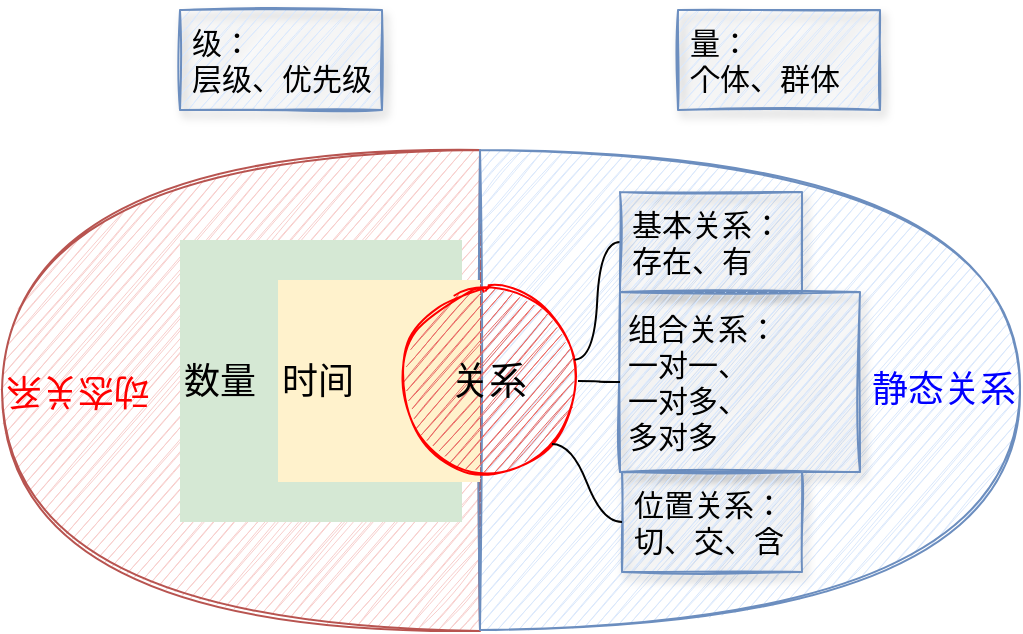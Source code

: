 <mxfile version="20.6.2" type="github">
  <diagram id="dxVW-Z1BKEepmqgwWD4V" name="第 1 页">
    <mxGraphModel dx="1261" dy="754" grid="1" gridSize="10" guides="1" tooltips="1" connect="1" arrows="1" fold="1" page="1" pageScale="1" pageWidth="827" pageHeight="1169" math="0" shadow="0">
      <root>
        <mxCell id="0" />
        <mxCell id="1" parent="0" />
        <mxCell id="wY8_0tX6bTsFFcJKQqcM-17" value="&lt;font color=&quot;#ff0000&quot;&gt;动态关系&lt;/font&gt;" style="shape=or;whiteSpace=wrap;html=1;fontSize=18;fillColor=#f8cecc;rotation=-180;strokeColor=#b85450;align=right;sketch=1;transform: rotate(180deg);" vertex="1" parent="1">
          <mxGeometry x="131" y="240" width="239" height="240.5" as="geometry" />
        </mxCell>
        <mxCell id="wY8_0tX6bTsFFcJKQqcM-16" value="&lt;font color=&quot;#0000ff&quot;&gt;静态关系&lt;/font&gt;" style="shape=or;whiteSpace=wrap;html=1;fontSize=18;fillColor=#dae8fc;strokeColor=#6c8ebf;align=right;sketch=1;" vertex="1" parent="1">
          <mxGeometry x="370" y="240" width="270" height="240" as="geometry" />
        </mxCell>
        <mxCell id="wY8_0tX6bTsFFcJKQqcM-7" value="数量" style="whiteSpace=wrap;html=1;aspect=fixed;fontSize=18;fillColor=#d5e8d4;strokeColor=none;align=left;" vertex="1" parent="1">
          <mxGeometry x="220" y="285" width="141" height="141" as="geometry" />
        </mxCell>
        <mxCell id="wY8_0tX6bTsFFcJKQqcM-6" value="&lt;font style=&quot;font-size: 18px;&quot;&gt;时间&lt;/font&gt;" style="whiteSpace=wrap;html=1;aspect=fixed;fillColor=#fff2cc;strokeColor=none;align=left;" vertex="1" parent="1">
          <mxGeometry x="269" y="305" width="101" height="101" as="geometry" />
        </mxCell>
        <mxCell id="wlqvahv6N_QIGY_uk6yz-1" value="&lt;font style=&quot;font-size: 19px;&quot;&gt;关系&lt;/font&gt;" style="ellipse;whiteSpace=wrap;html=1;aspect=fixed;fillColor=#EA6B66;strokeColor=#FF0000;sketch=1;fillStyle=auto;" parent="1" vertex="1">
          <mxGeometry x="330" y="311" width="89" height="89" as="geometry" />
        </mxCell>
        <mxCell id="wlqvahv6N_QIGY_uk6yz-4" value="级：&#xa;层级、优先级" style="text;strokeColor=#6c8ebf;fillColor=#dae8fc;align=left;verticalAlign=middle;spacingLeft=4;spacingRight=4;overflow=hidden;rotatable=0;points=[[0,0.5],[1,0.5]];portConstraint=eastwest;fontSize=15;rounded=0;labelPosition=center;verticalLabelPosition=middle;whiteSpace=wrap;sketch=1;shadow=1;" parent="1" vertex="1">
          <mxGeometry x="220" y="170" width="101" height="50" as="geometry" />
        </mxCell>
        <mxCell id="wlqvahv6N_QIGY_uk6yz-5" value="" style="edgeStyle=entityRelationEdgeStyle;startArrow=none;endArrow=none;segment=10;curved=1;rounded=0;fontSize=19;exitX=0.98;exitY=0.38;exitDx=0;exitDy=0;exitPerimeter=0;entryX=0;entryY=0.5;entryDx=0;entryDy=0;" parent="1" source="wlqvahv6N_QIGY_uk6yz-1" target="wlqvahv6N_QIGY_uk6yz-6" edge="1">
          <mxGeometry relative="1" as="geometry">
            <mxPoint x="439" y="410" as="sourcePoint" />
            <mxPoint x="469" y="350" as="targetPoint" />
          </mxGeometry>
        </mxCell>
        <mxCell id="wlqvahv6N_QIGY_uk6yz-6" value="基本关系：&#xa;存在、有" style="text;strokeColor=#6c8ebf;fillColor=#dae8fc;align=left;verticalAlign=middle;spacingLeft=4;spacingRight=4;overflow=hidden;rotatable=0;points=[[0,0.5],[1,0.5]];portConstraint=eastwest;fontSize=15;rounded=0;labelPosition=center;verticalLabelPosition=middle;whiteSpace=wrap;sketch=1;shadow=1;" parent="1" vertex="1">
          <mxGeometry x="440" y="261" width="91" height="50" as="geometry" />
        </mxCell>
        <mxCell id="wlqvahv6N_QIGY_uk6yz-7" value="组合关系：&#xa;一对一、&#xa;一对多、&#xa;多对多" style="text;strokeColor=#6c8ebf;fillColor=#dae8fc;align=left;verticalAlign=middle;spacingLeft=4;spacingRight=0;overflow=hidden;rotatable=0;points=[[0,0.5],[1,0.5]];portConstraint=eastwest;fontSize=15;rounded=0;labelPosition=center;verticalLabelPosition=middle;whiteSpace=wrap;sketch=1;shadow=1;glass=0;spacing=0;" parent="1" vertex="1">
          <mxGeometry x="440" y="311" width="120" height="90" as="geometry" />
        </mxCell>
        <mxCell id="wlqvahv6N_QIGY_uk6yz-8" value="" style="edgeStyle=entityRelationEdgeStyle;startArrow=none;endArrow=none;segment=10;curved=1;rounded=0;fontSize=19;exitX=1;exitY=0.5;exitDx=0;exitDy=0;entryX=0;entryY=0.5;entryDx=0;entryDy=0;" parent="1" source="wlqvahv6N_QIGY_uk6yz-1" edge="1" target="wlqvahv6N_QIGY_uk6yz-7">
          <mxGeometry relative="1" as="geometry">
            <mxPoint x="419" y="390" as="sourcePoint" />
            <mxPoint x="459" y="450" as="targetPoint" />
          </mxGeometry>
        </mxCell>
        <mxCell id="wlqvahv6N_QIGY_uk6yz-10" value="位置关系：&#xa;切、交、含" style="text;strokeColor=#6c8ebf;fillColor=#dae8fc;align=left;verticalAlign=middle;spacingLeft=4;spacingRight=4;overflow=hidden;rotatable=0;points=[[0,0.5],[1,0.5]];portConstraint=eastwest;fontSize=15;rounded=0;labelPosition=center;verticalLabelPosition=middle;whiteSpace=wrap;sketch=1;shadow=1;" parent="1" vertex="1">
          <mxGeometry x="441" y="401" width="90" height="50" as="geometry" />
        </mxCell>
        <mxCell id="wlqvahv6N_QIGY_uk6yz-11" value="" style="edgeStyle=entityRelationEdgeStyle;startArrow=none;endArrow=none;segment=10;curved=1;rounded=0;fontSize=19;exitX=1;exitY=1;exitDx=0;exitDy=0;" parent="1" target="wlqvahv6N_QIGY_uk6yz-10" edge="1" source="wlqvahv6N_QIGY_uk6yz-1">
          <mxGeometry relative="1" as="geometry">
            <mxPoint x="370" y="390" as="sourcePoint" />
            <mxPoint x="362.663" y="436.05" as="targetPoint" />
          </mxGeometry>
        </mxCell>
        <mxCell id="wY8_0tX6bTsFFcJKQqcM-1" value="量：&#xa;个体、群体" style="text;strokeColor=#6c8ebf;fillColor=#dae8fc;align=left;verticalAlign=middle;spacingLeft=4;spacingRight=4;overflow=hidden;rotatable=0;points=[[0,0.5],[1,0.5]];portConstraint=eastwest;fontSize=15;rounded=0;labelPosition=center;verticalLabelPosition=middle;whiteSpace=wrap;sketch=1;shadow=1;" vertex="1" parent="1">
          <mxGeometry x="469" y="170" width="101" height="50" as="geometry" />
        </mxCell>
      </root>
    </mxGraphModel>
  </diagram>
</mxfile>
